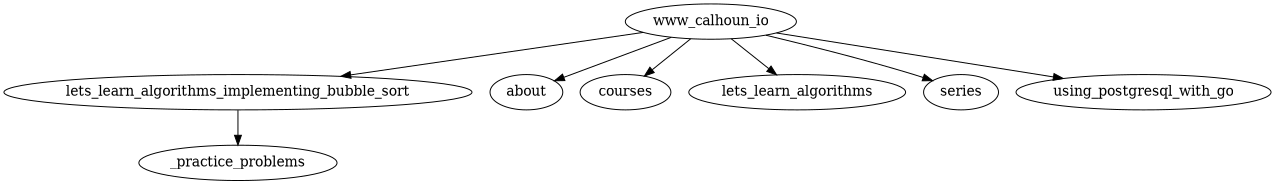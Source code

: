 digraph xabay {
rankdir=TD;
size="8.5"
lets_learn_algorithms_implementing_bubble_sort -> _practice_problems;
www_calhoun_io -> about;
www_calhoun_io -> courses;
www_calhoun_io -> lets_learn_algorithms;
www_calhoun_io -> series;
www_calhoun_io -> using_postgresql_with_go;
www_calhoun_io -> lets_learn_algorithms_implementing_bubble_sort;
}
